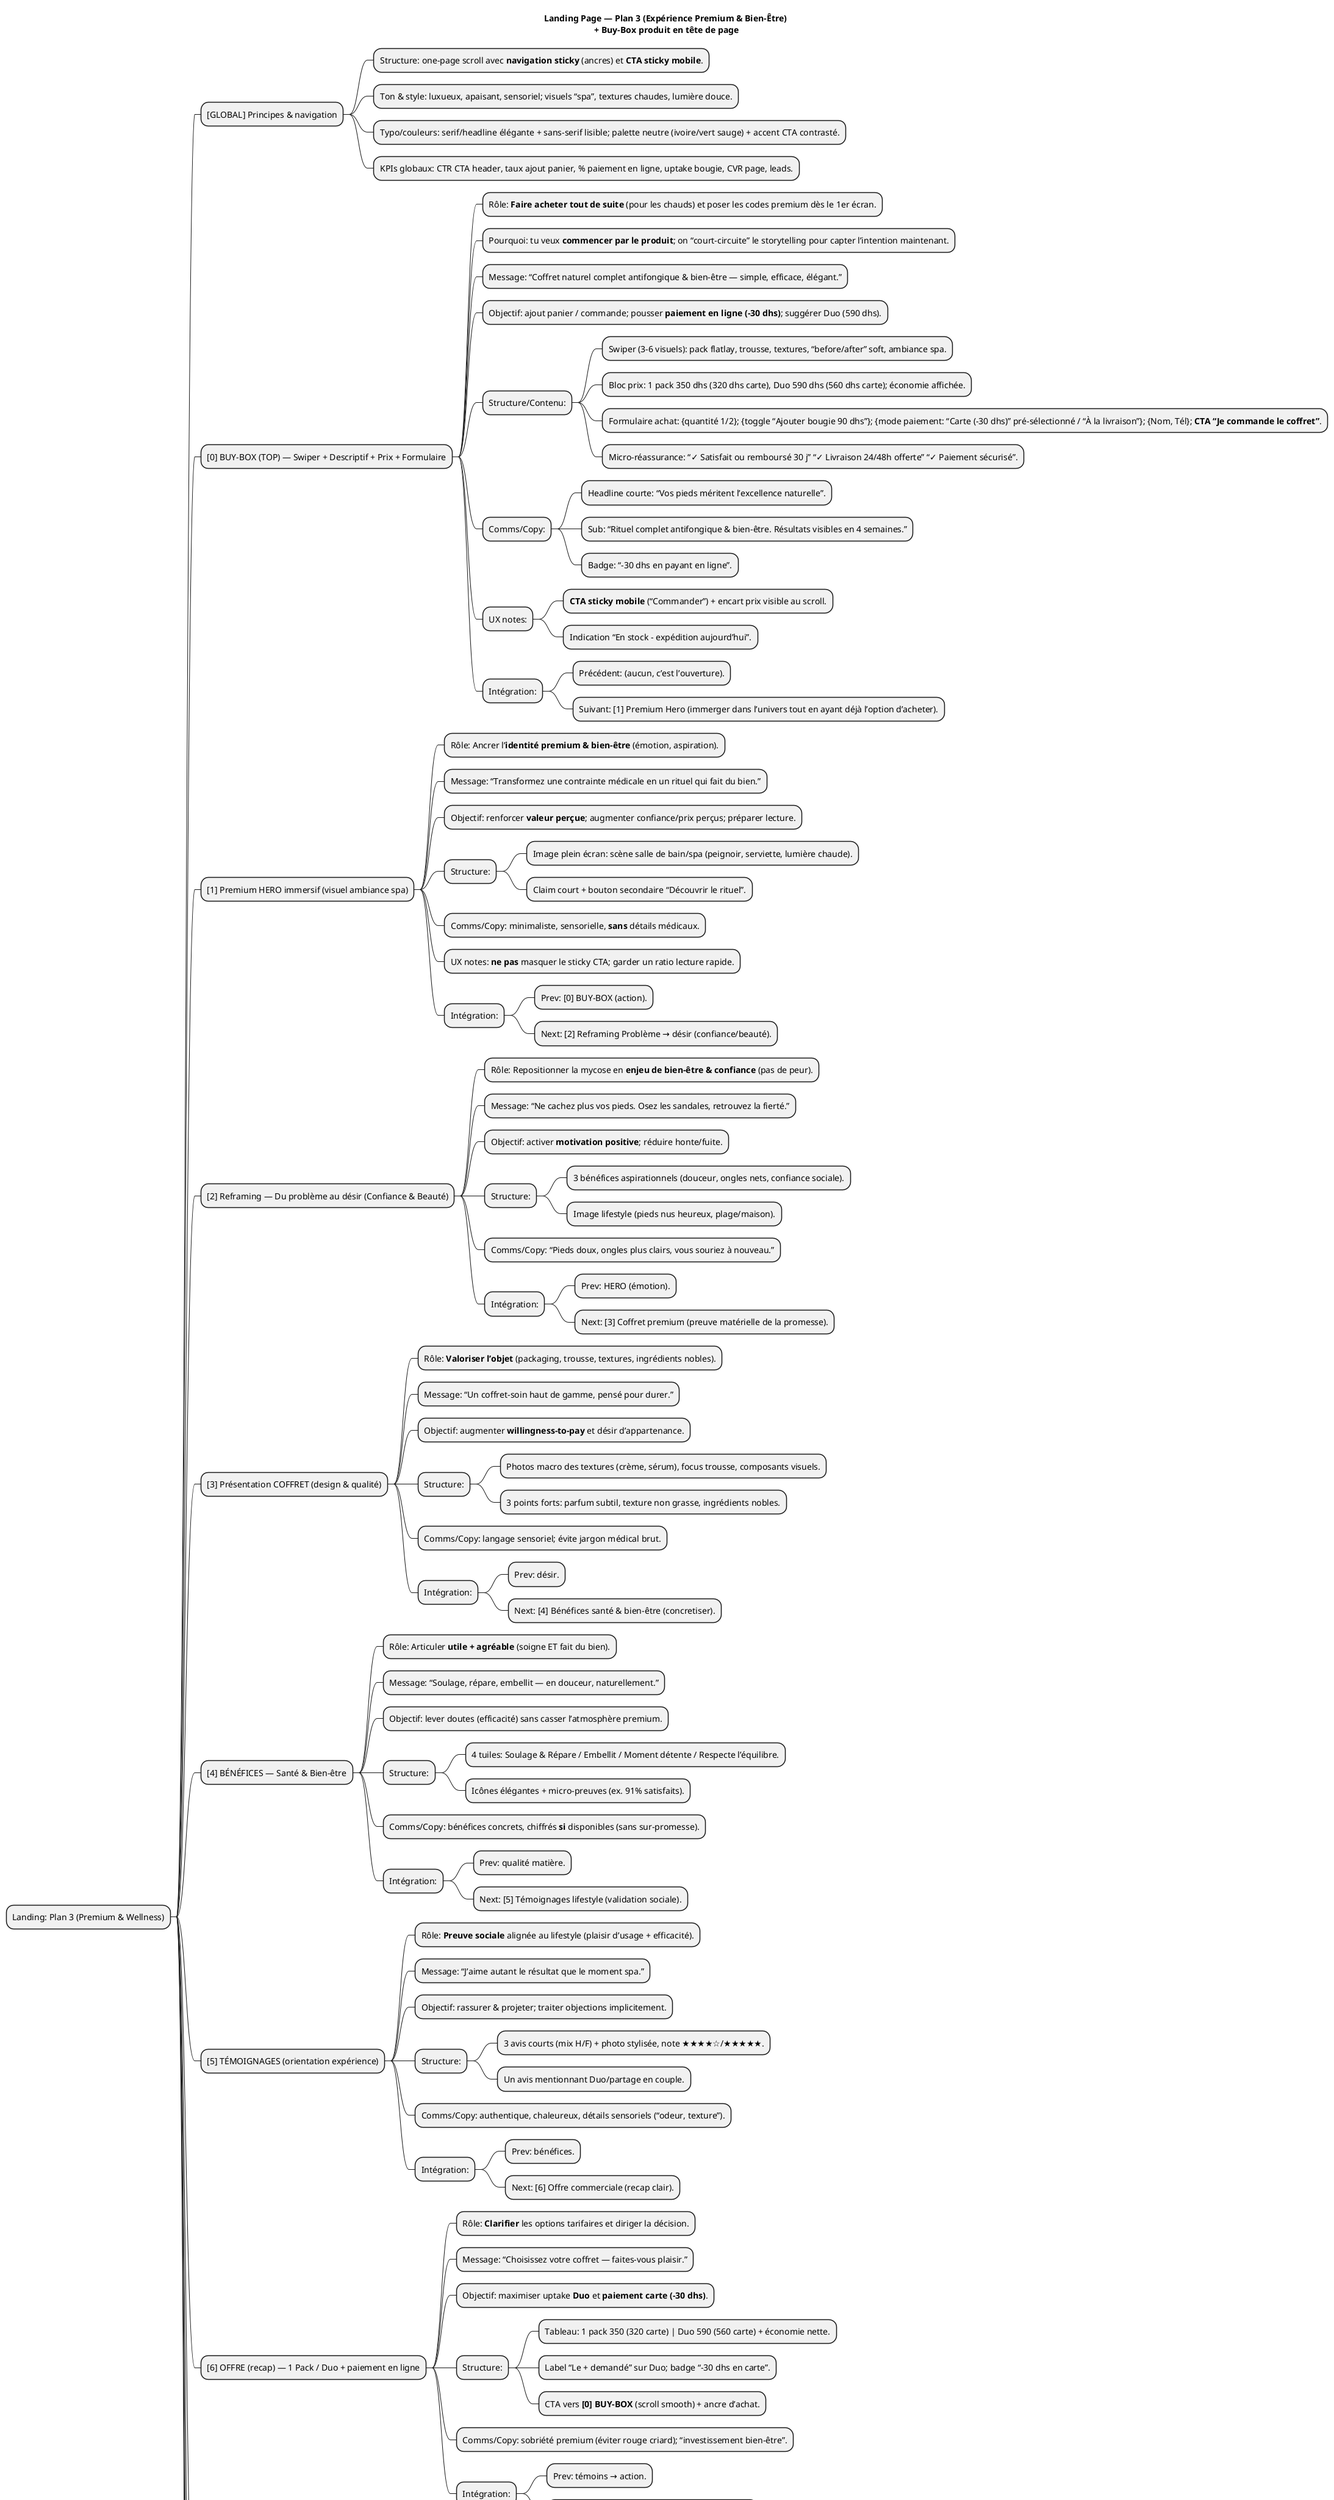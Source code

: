 @startmindmap
title Landing Page — Plan 3 (Expérience Premium & Bien-Être) \n+ Buy-Box produit en tête de page

* Landing: Plan 3 (Premium & Wellness)
** [GLOBAL] Principes & navigation
*** Structure: one-page scroll avec **navigation sticky** (ancres) et **CTA sticky mobile**.
*** Ton & style: luxueux, apaisant, sensoriel; visuels “spa”, textures chaudes, lumière douce.
*** Typo/couleurs: serif/headline élégante + sans-serif lisible; palette neutre (ivoire/vert sauge) + accent CTA contrasté.
*** KPIs globaux: CTR CTA header, taux ajout panier, % paiement en ligne, uptake bougie, CVR page, leads.

** [0] BUY-BOX (TOP) — Swiper + Descriptif + Prix + Formulaire
*** Rôle: **Faire acheter tout de suite** (pour les chauds) et poser les codes premium dès le 1er écran.
*** Pourquoi: tu veux **commencer par le produit**; on “court-circuite” le storytelling pour capter l’intention maintenant.
*** Message: “Coffret naturel complet antifongique & bien-être — simple, efficace, élégant.”
*** Objectif: ajout panier / commande; pousser **paiement en ligne (-30 dhs)**; suggérer Duo (590 dhs).
*** Structure/Contenu:
**** Swiper (3-6 visuels): pack flatlay, trousse, textures, “before/after” soft, ambiance spa.
**** Bloc prix: 1 pack 350 dhs (320 dhs carte), Duo 590 dhs (560 dhs carte); économie affichée.
**** Formulaire achat: {quantité 1/2}; {toggle “Ajouter bougie 90 dhs”}; {mode paiement: “Carte (-30 dhs)” pré-sélectionné / “À la livraison”}; {Nom, Tél}; **CTA “Je commande le coffret”**.
**** Micro-réassurance: “✓ Satisfait ou remboursé 30 j” “✓ Livraison 24/48h offerte” “✓ Paiement sécurisé”.
*** Comms/Copy:
**** Headline courte: “Vos pieds méritent l’excellence naturelle”.
**** Sub: “Rituel complet antifongique & bien-être. Résultats visibles en 4 semaines.”
**** Badge: “–30 dhs en payant en ligne”.
*** UX notes:
**** **CTA sticky mobile** (“Commander”) + encart prix visible au scroll.
**** Indication “En stock – expédition aujourd’hui”.
*** Intégration:
**** Précédent: (aucun, c’est l’ouverture).
**** Suivant: [1] Premium Hero (immerger dans l’univers tout en ayant déjà l’option d’acheter).

** [1] Premium HERO immersif (visuel ambiance spa)
*** Rôle: Ancrer l’**identité premium & bien-être** (émotion, aspiration).
*** Message: “Transformez une contrainte médicale en un rituel qui fait du bien.”
*** Objectif: renforcer **valeur perçue**; augmenter confiance/prix perçus; préparer lecture.
*** Structure:
**** Image plein écran: scène salle de bain/spa (peignoir, serviette, lumière chaude).
**** Claim court + bouton secondaire “Découvrir le rituel”.
*** Comms/Copy: minimaliste, sensorielle, **sans** détails médicaux.
*** UX notes: **ne pas** masquer le sticky CTA; garder un ratio lecture rapide.
*** Intégration:
**** Prev: [0] BUY-BOX (action).
**** Next: [2] Reframing Problème → désir (confiance/beauté).

** [2] Reframing — Du problème au désir (Confiance & Beauté)
*** Rôle: Repositionner la mycose en **enjeu de bien-être & confiance** (pas de peur).
*** Message: “Ne cachez plus vos pieds. Osez les sandales, retrouvez la fierté.”
*** Objectif: activer **motivation positive**; réduire honte/fuite.
*** Structure:
**** 3 bénéfices aspirationnels (douceur, ongles nets, confiance sociale).
**** Image lifestyle (pieds nus heureux, plage/maison).
*** Comms/Copy: “Pieds doux, ongles plus clairs, vous souriez à nouveau.”
*** Intégration:
**** Prev: HERO (émotion).
**** Next: [3] Coffret premium (preuve matérielle de la promesse).

** [3] Présentation COFFRET (design & qualité)
*** Rôle: **Valoriser l’objet** (packaging, trousse, textures, ingrédients nobles).
*** Message: “Un coffret-soin haut de gamme, pensé pour durer.”
*** Objectif: augmenter **willingness-to-pay** et désir d’appartenance.
*** Structure:
**** Photos macro des textures (crème, sérum), focus trousse, composants visuels.
**** 3 points forts: parfum subtil, texture non grasse, ingrédients nobles.
*** Comms/Copy: langage sensoriel; évite jargon médical brut.
*** Intégration:
**** Prev: désir.
**** Next: [4] Bénéfices santé & bien-être (concretiser).

** [4] BÉNÉFICES — Santé & Bien-être
*** Rôle: Articuler **utile + agréable** (soigne ET fait du bien).
*** Message: “Soulage, répare, embellit — en douceur, naturellement.”
*** Objectif: lever doutes (efficacité) sans casser l’atmosphère premium.
*** Structure:
**** 4 tuiles: Soulage & Répare / Embellit / Moment détente / Respecte l’équilibre.
**** Icônes élégantes + micro-preuves (ex. 91% satisfaits).
*** Comms/Copy: bénéfices concrets, chiffrés **si** disponibles (sans sur-promesse).
*** Intégration:
**** Prev: qualité matière.
**** Next: [5] Témoignages lifestyle (validation sociale).

** [5] TÉMOIGNAGES (orientation expérience)
*** Rôle: **Preuve sociale** alignée au lifestyle (plaisir d’usage + efficacité).
*** Message: “J’aime autant le résultat que le moment spa.”
*** Objectif: rassurer & projeter; traiter objections implicitement.
*** Structure:
**** 3 avis courts (mix H/F) + photo stylisée, note ★★★★☆/★★★★★.
**** Un avis mentionnant Duo/partage en couple.
*** Comms/Copy: authentique, chaleureux, détails sensoriels (“odeur, texture”).
*** Intégration:
**** Prev: bénéfices.
**** Next: [6] Offre commerciale (recap clair).

** [6] OFFRE (recap) — 1 Pack / Duo + paiement en ligne
*** Rôle: **Clarifier** les options tarifaires et diriger la décision.
*** Message: “Choisissez votre coffret — faites-vous plaisir.”
*** Objectif: maximiser uptake **Duo** et **paiement carte (-30 dhs)**.
*** Structure:
**** Tableau: 1 pack 350 (320 carte) | Duo 590 (560 carte) + économie nette.
**** Label “Le + demandé” sur Duo; badge “–30 dhs en carte”.
**** CTA vers **[0] BUY-BOX** (scroll smooth) + ancre d’achat.
*** Comms/Copy: sobriété premium (éviter rouge criard); “investissement bien-être”.
*** Intégration:
**** Prev: témoins → action.
**** Next: [7] Service premium (logistique rassurante).

** [7] SERVICE PREMIUM (logistique & support)
*** Rôle: **Réassurance** de bout en bout (livraison, emballage, support).
*** Message: “Service aux petits soins.”
*** Objectif: lever derniers freins (délais, qualité emballage, contact humain).
*** Structure:
**** 4 items: Livraison 24/48h; Emballage soigné; Assistance dédiée; Paiements sécurisés.
*** Comms/Copy: concret, factuel, sans lourdeur.
*** Intégration:
**** Prev: offre.
**** Next: [8] Cross-sell bougie (compléter le rituel).

** [8] CROSS-SELL — Bougie de massage (compléter le rituel)
*** Rôle: Augmenter panier **sans** perturber entonnoir; amplifier expérience “spa”.
*** Message: “Complétez votre rituel — ambiance & massage.”
*** Objectif: taux d’attache bougie; perception de valeur.
*** Structure:
**** Visuel ambiance (bougie allumée, bain de pieds).
**** Offre: 90 dhs (–25%) si ajout au pack; CTA “+ Ajouter la bougie”.
**** (Option) Bonus: proposer **après** sélection pack dans le formulaire [0].
*** Comms/Copy: sensoriel, bénéfice détente (après exfoliation/pierre ponce).
*** Intégration:
**** Prev: service (cohérence “premium end-to-end”).
**** Next: [9] Closing aspiration & CTA final.

** [9] CLOSING — Appel à l’action aspirationnel
*** Rôle: **Conclusion** positive; enclencher l’action finale.
*** Message: “Prêt(e) à la renaissance de vos pieds ?”
*** Objectif: dernier CTA vers achat; alternative lead si hésitation.
*** Structure:
**** Headline inspirante + **CTA “Je m’offre ce rituel complet”** (ancre BUY-BOX).
**** Lien secondaire: “Je veux être rappelé(e)” → [10] Lead.
*** Comms/Copy: self-care, cadeau à soi.
*** Intégration:
**** Prev: bougie (expérience complète).
**** Next: [10] Lead fallback.

** [10] LEAD fallback — Rappel expert
*** Rôle: **Sauvetage** des indécis; récupérer coordonnées pour closing téléphonique.
*** Message: “Un conseiller bien-être vous rappelle sous 24h.”
*** Objectif: MQLs; qualification.
*** Structure:
**** Champ Tél + prénom; consentement; **CTA “Être rappelé(e)”**.
**** Message réassurance: “Conseil gratuit & bienveillant, sans engagement.”
*** Comms/Copy: empathique, utile.
*** Intégration:
**** Prev: closing.
**** Next: [11] Footer.

** [11] FOOTER — Confiance & conformité
*** Rôle: Clore proprement; conformité légale; éléments de confiance.
*** Contenus: mentions, CGV, politique retours, badges sécurité, contacts, réseaux.
*** Intégration: fin de page (aucun suivant).

@endmindmap
